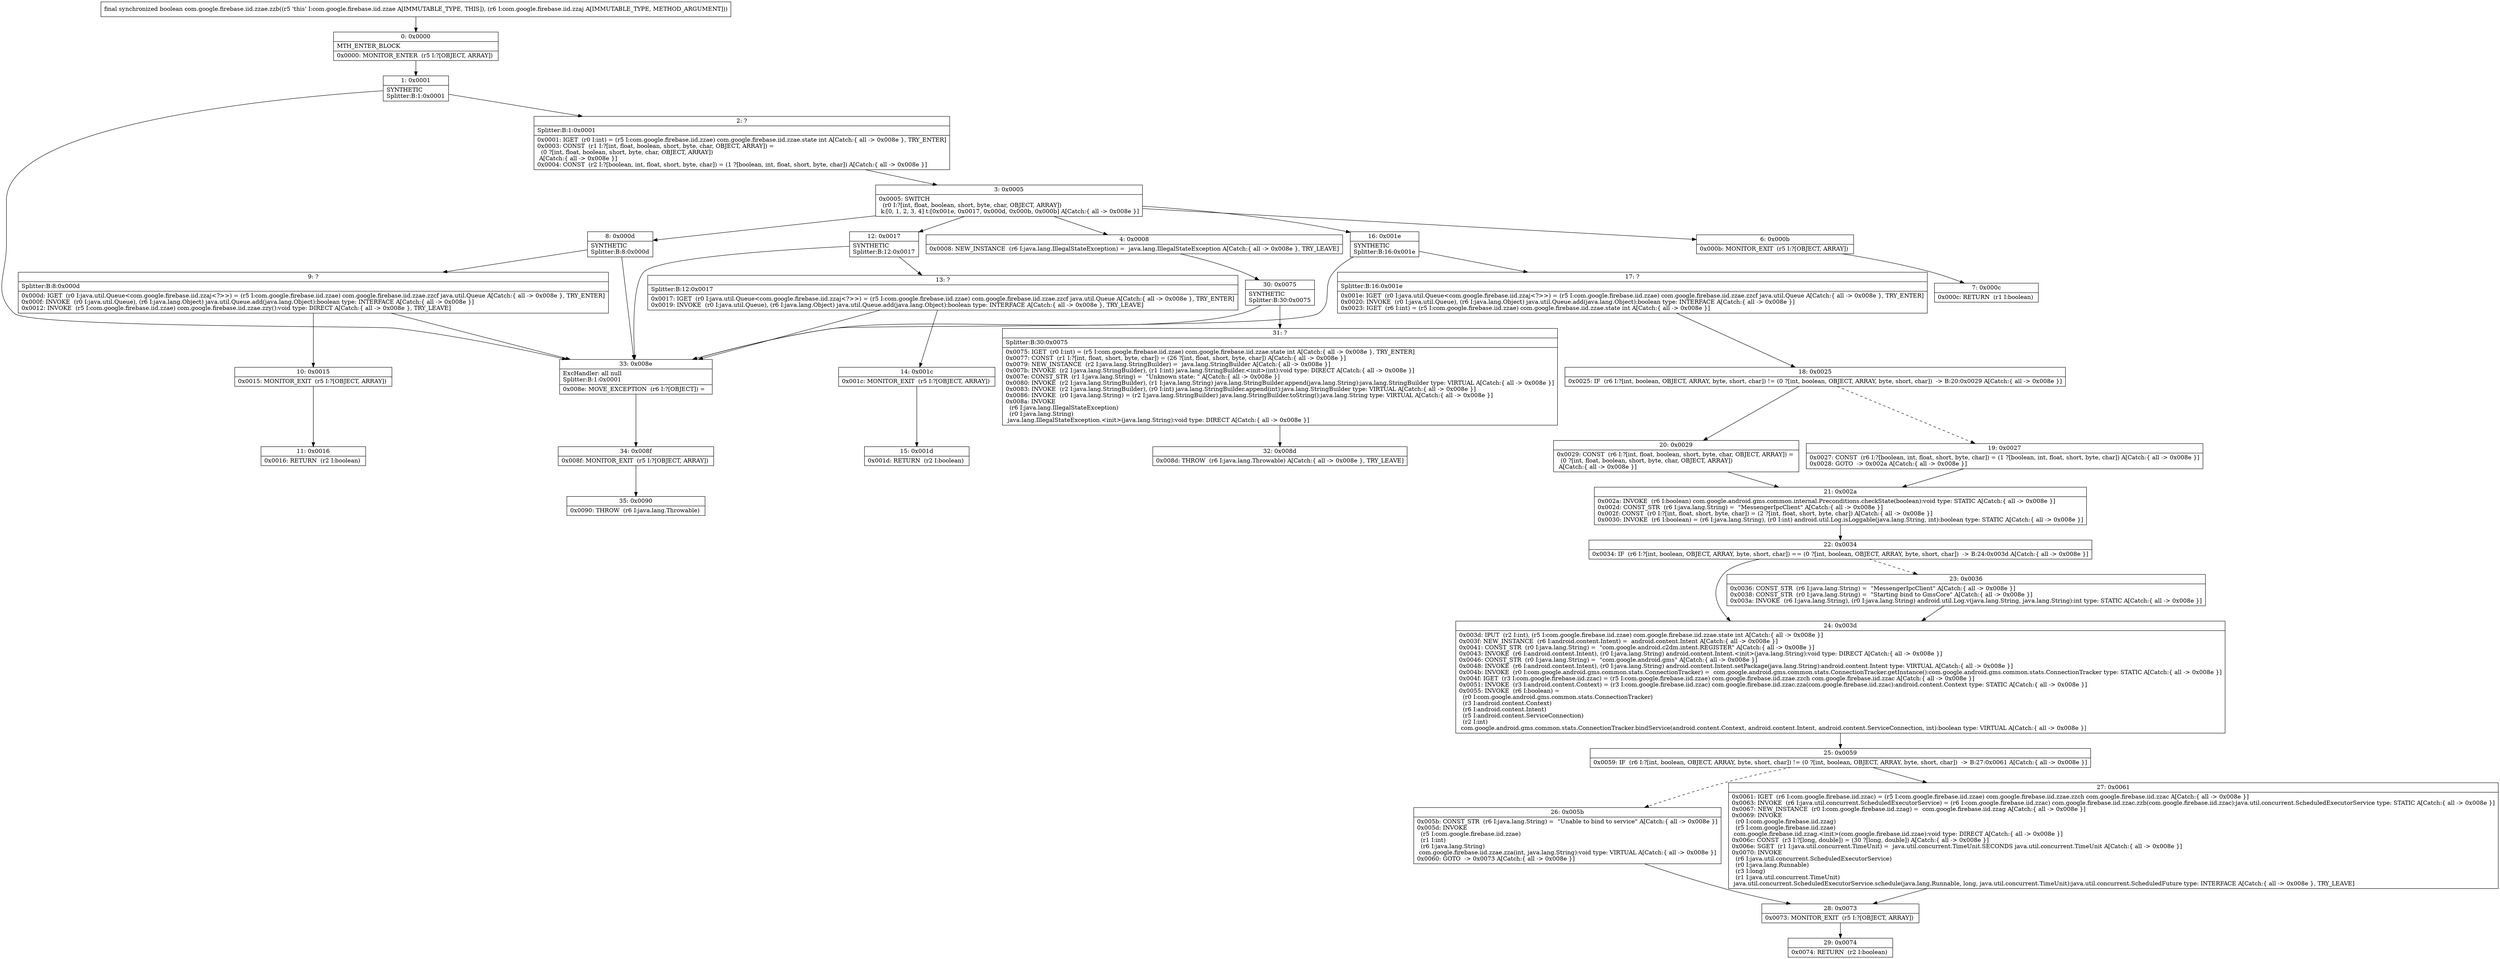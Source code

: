digraph "CFG forcom.google.firebase.iid.zzae.zzb(Lcom\/google\/firebase\/iid\/zzaj;)Z" {
Node_0 [shape=record,label="{0\:\ 0x0000|MTH_ENTER_BLOCK\l|0x0000: MONITOR_ENTER  (r5 I:?[OBJECT, ARRAY]) \l}"];
Node_1 [shape=record,label="{1\:\ 0x0001|SYNTHETIC\lSplitter:B:1:0x0001\l}"];
Node_2 [shape=record,label="{2\:\ ?|Splitter:B:1:0x0001\l|0x0001: IGET  (r0 I:int) = (r5 I:com.google.firebase.iid.zzae) com.google.firebase.iid.zzae.state int A[Catch:\{ all \-\> 0x008e \}, TRY_ENTER]\l0x0003: CONST  (r1 I:?[int, float, boolean, short, byte, char, OBJECT, ARRAY]) = \l  (0 ?[int, float, boolean, short, byte, char, OBJECT, ARRAY])\l A[Catch:\{ all \-\> 0x008e \}]\l0x0004: CONST  (r2 I:?[boolean, int, float, short, byte, char]) = (1 ?[boolean, int, float, short, byte, char]) A[Catch:\{ all \-\> 0x008e \}]\l}"];
Node_3 [shape=record,label="{3\:\ 0x0005|0x0005: SWITCH  \l  (r0 I:?[int, float, boolean, short, byte, char, OBJECT, ARRAY])\l k:[0, 1, 2, 3, 4] t:[0x001e, 0x0017, 0x000d, 0x000b, 0x000b] A[Catch:\{ all \-\> 0x008e \}]\l}"];
Node_4 [shape=record,label="{4\:\ 0x0008|0x0008: NEW_INSTANCE  (r6 I:java.lang.IllegalStateException) =  java.lang.IllegalStateException A[Catch:\{ all \-\> 0x008e \}, TRY_LEAVE]\l}"];
Node_6 [shape=record,label="{6\:\ 0x000b|0x000b: MONITOR_EXIT  (r5 I:?[OBJECT, ARRAY]) \l}"];
Node_7 [shape=record,label="{7\:\ 0x000c|0x000c: RETURN  (r1 I:boolean) \l}"];
Node_8 [shape=record,label="{8\:\ 0x000d|SYNTHETIC\lSplitter:B:8:0x000d\l}"];
Node_9 [shape=record,label="{9\:\ ?|Splitter:B:8:0x000d\l|0x000d: IGET  (r0 I:java.util.Queue\<com.google.firebase.iid.zzaj\<?\>\>) = (r5 I:com.google.firebase.iid.zzae) com.google.firebase.iid.zzae.zzcf java.util.Queue A[Catch:\{ all \-\> 0x008e \}, TRY_ENTER]\l0x000f: INVOKE  (r0 I:java.util.Queue), (r6 I:java.lang.Object) java.util.Queue.add(java.lang.Object):boolean type: INTERFACE A[Catch:\{ all \-\> 0x008e \}]\l0x0012: INVOKE  (r5 I:com.google.firebase.iid.zzae) com.google.firebase.iid.zzae.zzy():void type: DIRECT A[Catch:\{ all \-\> 0x008e \}, TRY_LEAVE]\l}"];
Node_10 [shape=record,label="{10\:\ 0x0015|0x0015: MONITOR_EXIT  (r5 I:?[OBJECT, ARRAY]) \l}"];
Node_11 [shape=record,label="{11\:\ 0x0016|0x0016: RETURN  (r2 I:boolean) \l}"];
Node_12 [shape=record,label="{12\:\ 0x0017|SYNTHETIC\lSplitter:B:12:0x0017\l}"];
Node_13 [shape=record,label="{13\:\ ?|Splitter:B:12:0x0017\l|0x0017: IGET  (r0 I:java.util.Queue\<com.google.firebase.iid.zzaj\<?\>\>) = (r5 I:com.google.firebase.iid.zzae) com.google.firebase.iid.zzae.zzcf java.util.Queue A[Catch:\{ all \-\> 0x008e \}, TRY_ENTER]\l0x0019: INVOKE  (r0 I:java.util.Queue), (r6 I:java.lang.Object) java.util.Queue.add(java.lang.Object):boolean type: INTERFACE A[Catch:\{ all \-\> 0x008e \}, TRY_LEAVE]\l}"];
Node_14 [shape=record,label="{14\:\ 0x001c|0x001c: MONITOR_EXIT  (r5 I:?[OBJECT, ARRAY]) \l}"];
Node_15 [shape=record,label="{15\:\ 0x001d|0x001d: RETURN  (r2 I:boolean) \l}"];
Node_16 [shape=record,label="{16\:\ 0x001e|SYNTHETIC\lSplitter:B:16:0x001e\l}"];
Node_17 [shape=record,label="{17\:\ ?|Splitter:B:16:0x001e\l|0x001e: IGET  (r0 I:java.util.Queue\<com.google.firebase.iid.zzaj\<?\>\>) = (r5 I:com.google.firebase.iid.zzae) com.google.firebase.iid.zzae.zzcf java.util.Queue A[Catch:\{ all \-\> 0x008e \}, TRY_ENTER]\l0x0020: INVOKE  (r0 I:java.util.Queue), (r6 I:java.lang.Object) java.util.Queue.add(java.lang.Object):boolean type: INTERFACE A[Catch:\{ all \-\> 0x008e \}]\l0x0023: IGET  (r6 I:int) = (r5 I:com.google.firebase.iid.zzae) com.google.firebase.iid.zzae.state int A[Catch:\{ all \-\> 0x008e \}]\l}"];
Node_18 [shape=record,label="{18\:\ 0x0025|0x0025: IF  (r6 I:?[int, boolean, OBJECT, ARRAY, byte, short, char]) != (0 ?[int, boolean, OBJECT, ARRAY, byte, short, char])  \-\> B:20:0x0029 A[Catch:\{ all \-\> 0x008e \}]\l}"];
Node_19 [shape=record,label="{19\:\ 0x0027|0x0027: CONST  (r6 I:?[boolean, int, float, short, byte, char]) = (1 ?[boolean, int, float, short, byte, char]) A[Catch:\{ all \-\> 0x008e \}]\l0x0028: GOTO  \-\> 0x002a A[Catch:\{ all \-\> 0x008e \}]\l}"];
Node_20 [shape=record,label="{20\:\ 0x0029|0x0029: CONST  (r6 I:?[int, float, boolean, short, byte, char, OBJECT, ARRAY]) = \l  (0 ?[int, float, boolean, short, byte, char, OBJECT, ARRAY])\l A[Catch:\{ all \-\> 0x008e \}]\l}"];
Node_21 [shape=record,label="{21\:\ 0x002a|0x002a: INVOKE  (r6 I:boolean) com.google.android.gms.common.internal.Preconditions.checkState(boolean):void type: STATIC A[Catch:\{ all \-\> 0x008e \}]\l0x002d: CONST_STR  (r6 I:java.lang.String) =  \"MessengerIpcClient\" A[Catch:\{ all \-\> 0x008e \}]\l0x002f: CONST  (r0 I:?[int, float, short, byte, char]) = (2 ?[int, float, short, byte, char]) A[Catch:\{ all \-\> 0x008e \}]\l0x0030: INVOKE  (r6 I:boolean) = (r6 I:java.lang.String), (r0 I:int) android.util.Log.isLoggable(java.lang.String, int):boolean type: STATIC A[Catch:\{ all \-\> 0x008e \}]\l}"];
Node_22 [shape=record,label="{22\:\ 0x0034|0x0034: IF  (r6 I:?[int, boolean, OBJECT, ARRAY, byte, short, char]) == (0 ?[int, boolean, OBJECT, ARRAY, byte, short, char])  \-\> B:24:0x003d A[Catch:\{ all \-\> 0x008e \}]\l}"];
Node_23 [shape=record,label="{23\:\ 0x0036|0x0036: CONST_STR  (r6 I:java.lang.String) =  \"MessengerIpcClient\" A[Catch:\{ all \-\> 0x008e \}]\l0x0038: CONST_STR  (r0 I:java.lang.String) =  \"Starting bind to GmsCore\" A[Catch:\{ all \-\> 0x008e \}]\l0x003a: INVOKE  (r6 I:java.lang.String), (r0 I:java.lang.String) android.util.Log.v(java.lang.String, java.lang.String):int type: STATIC A[Catch:\{ all \-\> 0x008e \}]\l}"];
Node_24 [shape=record,label="{24\:\ 0x003d|0x003d: IPUT  (r2 I:int), (r5 I:com.google.firebase.iid.zzae) com.google.firebase.iid.zzae.state int A[Catch:\{ all \-\> 0x008e \}]\l0x003f: NEW_INSTANCE  (r6 I:android.content.Intent) =  android.content.Intent A[Catch:\{ all \-\> 0x008e \}]\l0x0041: CONST_STR  (r0 I:java.lang.String) =  \"com.google.android.c2dm.intent.REGISTER\" A[Catch:\{ all \-\> 0x008e \}]\l0x0043: INVOKE  (r6 I:android.content.Intent), (r0 I:java.lang.String) android.content.Intent.\<init\>(java.lang.String):void type: DIRECT A[Catch:\{ all \-\> 0x008e \}]\l0x0046: CONST_STR  (r0 I:java.lang.String) =  \"com.google.android.gms\" A[Catch:\{ all \-\> 0x008e \}]\l0x0048: INVOKE  (r6 I:android.content.Intent), (r0 I:java.lang.String) android.content.Intent.setPackage(java.lang.String):android.content.Intent type: VIRTUAL A[Catch:\{ all \-\> 0x008e \}]\l0x004b: INVOKE  (r0 I:com.google.android.gms.common.stats.ConnectionTracker) =  com.google.android.gms.common.stats.ConnectionTracker.getInstance():com.google.android.gms.common.stats.ConnectionTracker type: STATIC A[Catch:\{ all \-\> 0x008e \}]\l0x004f: IGET  (r3 I:com.google.firebase.iid.zzac) = (r5 I:com.google.firebase.iid.zzae) com.google.firebase.iid.zzae.zzch com.google.firebase.iid.zzac A[Catch:\{ all \-\> 0x008e \}]\l0x0051: INVOKE  (r3 I:android.content.Context) = (r3 I:com.google.firebase.iid.zzac) com.google.firebase.iid.zzac.zza(com.google.firebase.iid.zzac):android.content.Context type: STATIC A[Catch:\{ all \-\> 0x008e \}]\l0x0055: INVOKE  (r6 I:boolean) = \l  (r0 I:com.google.android.gms.common.stats.ConnectionTracker)\l  (r3 I:android.content.Context)\l  (r6 I:android.content.Intent)\l  (r5 I:android.content.ServiceConnection)\l  (r2 I:int)\l com.google.android.gms.common.stats.ConnectionTracker.bindService(android.content.Context, android.content.Intent, android.content.ServiceConnection, int):boolean type: VIRTUAL A[Catch:\{ all \-\> 0x008e \}]\l}"];
Node_25 [shape=record,label="{25\:\ 0x0059|0x0059: IF  (r6 I:?[int, boolean, OBJECT, ARRAY, byte, short, char]) != (0 ?[int, boolean, OBJECT, ARRAY, byte, short, char])  \-\> B:27:0x0061 A[Catch:\{ all \-\> 0x008e \}]\l}"];
Node_26 [shape=record,label="{26\:\ 0x005b|0x005b: CONST_STR  (r6 I:java.lang.String) =  \"Unable to bind to service\" A[Catch:\{ all \-\> 0x008e \}]\l0x005d: INVOKE  \l  (r5 I:com.google.firebase.iid.zzae)\l  (r1 I:int)\l  (r6 I:java.lang.String)\l com.google.firebase.iid.zzae.zza(int, java.lang.String):void type: VIRTUAL A[Catch:\{ all \-\> 0x008e \}]\l0x0060: GOTO  \-\> 0x0073 A[Catch:\{ all \-\> 0x008e \}]\l}"];
Node_27 [shape=record,label="{27\:\ 0x0061|0x0061: IGET  (r6 I:com.google.firebase.iid.zzac) = (r5 I:com.google.firebase.iid.zzae) com.google.firebase.iid.zzae.zzch com.google.firebase.iid.zzac A[Catch:\{ all \-\> 0x008e \}]\l0x0063: INVOKE  (r6 I:java.util.concurrent.ScheduledExecutorService) = (r6 I:com.google.firebase.iid.zzac) com.google.firebase.iid.zzac.zzb(com.google.firebase.iid.zzac):java.util.concurrent.ScheduledExecutorService type: STATIC A[Catch:\{ all \-\> 0x008e \}]\l0x0067: NEW_INSTANCE  (r0 I:com.google.firebase.iid.zzag) =  com.google.firebase.iid.zzag A[Catch:\{ all \-\> 0x008e \}]\l0x0069: INVOKE  \l  (r0 I:com.google.firebase.iid.zzag)\l  (r5 I:com.google.firebase.iid.zzae)\l com.google.firebase.iid.zzag.\<init\>(com.google.firebase.iid.zzae):void type: DIRECT A[Catch:\{ all \-\> 0x008e \}]\l0x006c: CONST  (r3 I:?[long, double]) = (30 ?[long, double]) A[Catch:\{ all \-\> 0x008e \}]\l0x006e: SGET  (r1 I:java.util.concurrent.TimeUnit) =  java.util.concurrent.TimeUnit.SECONDS java.util.concurrent.TimeUnit A[Catch:\{ all \-\> 0x008e \}]\l0x0070: INVOKE  \l  (r6 I:java.util.concurrent.ScheduledExecutorService)\l  (r0 I:java.lang.Runnable)\l  (r3 I:long)\l  (r1 I:java.util.concurrent.TimeUnit)\l java.util.concurrent.ScheduledExecutorService.schedule(java.lang.Runnable, long, java.util.concurrent.TimeUnit):java.util.concurrent.ScheduledFuture type: INTERFACE A[Catch:\{ all \-\> 0x008e \}, TRY_LEAVE]\l}"];
Node_28 [shape=record,label="{28\:\ 0x0073|0x0073: MONITOR_EXIT  (r5 I:?[OBJECT, ARRAY]) \l}"];
Node_29 [shape=record,label="{29\:\ 0x0074|0x0074: RETURN  (r2 I:boolean) \l}"];
Node_30 [shape=record,label="{30\:\ 0x0075|SYNTHETIC\lSplitter:B:30:0x0075\l}"];
Node_31 [shape=record,label="{31\:\ ?|Splitter:B:30:0x0075\l|0x0075: IGET  (r0 I:int) = (r5 I:com.google.firebase.iid.zzae) com.google.firebase.iid.zzae.state int A[Catch:\{ all \-\> 0x008e \}, TRY_ENTER]\l0x0077: CONST  (r1 I:?[int, float, short, byte, char]) = (26 ?[int, float, short, byte, char]) A[Catch:\{ all \-\> 0x008e \}]\l0x0079: NEW_INSTANCE  (r2 I:java.lang.StringBuilder) =  java.lang.StringBuilder A[Catch:\{ all \-\> 0x008e \}]\l0x007b: INVOKE  (r2 I:java.lang.StringBuilder), (r1 I:int) java.lang.StringBuilder.\<init\>(int):void type: DIRECT A[Catch:\{ all \-\> 0x008e \}]\l0x007e: CONST_STR  (r1 I:java.lang.String) =  \"Unknown state: \" A[Catch:\{ all \-\> 0x008e \}]\l0x0080: INVOKE  (r2 I:java.lang.StringBuilder), (r1 I:java.lang.String) java.lang.StringBuilder.append(java.lang.String):java.lang.StringBuilder type: VIRTUAL A[Catch:\{ all \-\> 0x008e \}]\l0x0083: INVOKE  (r2 I:java.lang.StringBuilder), (r0 I:int) java.lang.StringBuilder.append(int):java.lang.StringBuilder type: VIRTUAL A[Catch:\{ all \-\> 0x008e \}]\l0x0086: INVOKE  (r0 I:java.lang.String) = (r2 I:java.lang.StringBuilder) java.lang.StringBuilder.toString():java.lang.String type: VIRTUAL A[Catch:\{ all \-\> 0x008e \}]\l0x008a: INVOKE  \l  (r6 I:java.lang.IllegalStateException)\l  (r0 I:java.lang.String)\l java.lang.IllegalStateException.\<init\>(java.lang.String):void type: DIRECT A[Catch:\{ all \-\> 0x008e \}]\l}"];
Node_32 [shape=record,label="{32\:\ 0x008d|0x008d: THROW  (r6 I:java.lang.Throwable) A[Catch:\{ all \-\> 0x008e \}, TRY_LEAVE]\l}"];
Node_33 [shape=record,label="{33\:\ 0x008e|ExcHandler: all null\lSplitter:B:1:0x0001\l|0x008e: MOVE_EXCEPTION  (r6 I:?[OBJECT]) =  \l}"];
Node_34 [shape=record,label="{34\:\ 0x008f|0x008f: MONITOR_EXIT  (r5 I:?[OBJECT, ARRAY]) \l}"];
Node_35 [shape=record,label="{35\:\ 0x0090|0x0090: THROW  (r6 I:java.lang.Throwable) \l}"];
MethodNode[shape=record,label="{final synchronized boolean com.google.firebase.iid.zzae.zzb((r5 'this' I:com.google.firebase.iid.zzae A[IMMUTABLE_TYPE, THIS]), (r6 I:com.google.firebase.iid.zzaj A[IMMUTABLE_TYPE, METHOD_ARGUMENT])) }"];
MethodNode -> Node_0;
Node_0 -> Node_1;
Node_1 -> Node_2;
Node_1 -> Node_33;
Node_2 -> Node_3;
Node_3 -> Node_4;
Node_3 -> Node_6;
Node_3 -> Node_8;
Node_3 -> Node_12;
Node_3 -> Node_16;
Node_4 -> Node_30;
Node_6 -> Node_7;
Node_8 -> Node_9;
Node_8 -> Node_33;
Node_9 -> Node_10;
Node_9 -> Node_33;
Node_10 -> Node_11;
Node_12 -> Node_13;
Node_12 -> Node_33;
Node_13 -> Node_14;
Node_13 -> Node_33;
Node_14 -> Node_15;
Node_16 -> Node_17;
Node_16 -> Node_33;
Node_17 -> Node_18;
Node_18 -> Node_19[style=dashed];
Node_18 -> Node_20;
Node_19 -> Node_21;
Node_20 -> Node_21;
Node_21 -> Node_22;
Node_22 -> Node_23[style=dashed];
Node_22 -> Node_24;
Node_23 -> Node_24;
Node_24 -> Node_25;
Node_25 -> Node_26[style=dashed];
Node_25 -> Node_27;
Node_26 -> Node_28;
Node_27 -> Node_28;
Node_28 -> Node_29;
Node_30 -> Node_31;
Node_30 -> Node_33;
Node_31 -> Node_32;
Node_33 -> Node_34;
Node_34 -> Node_35;
}


